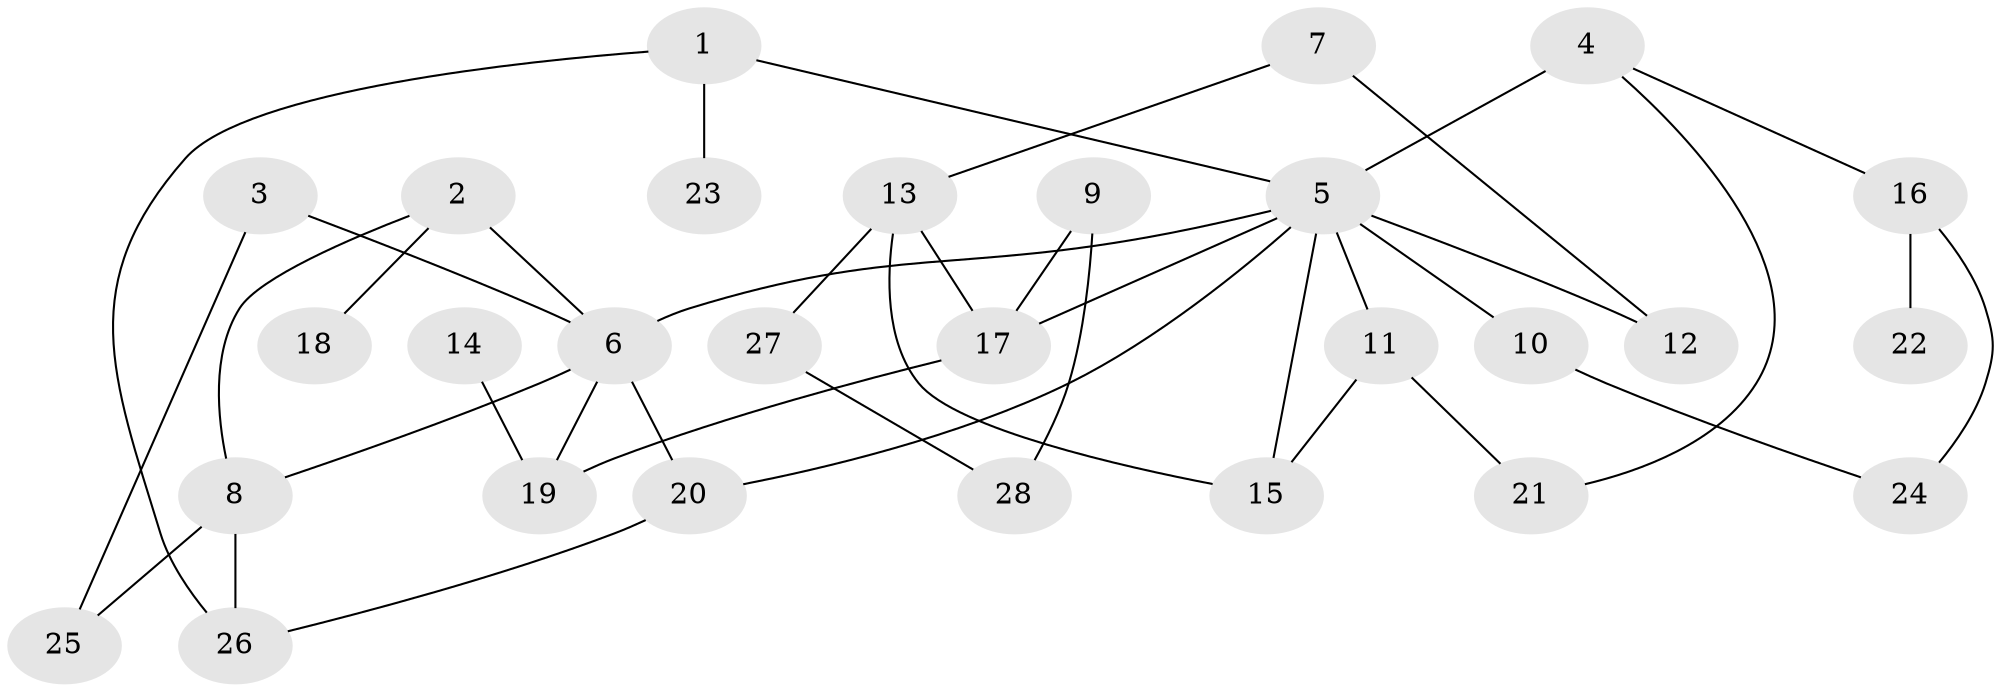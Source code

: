 // original degree distribution, {3: 0.32727272727272727, 10: 0.01818181818181818, 4: 0.05454545454545454, 2: 0.34545454545454546, 1: 0.21818181818181817, 5: 0.03636363636363636}
// Generated by graph-tools (version 1.1) at 2025/01/03/09/25 03:01:09]
// undirected, 28 vertices, 39 edges
graph export_dot {
graph [start="1"]
  node [color=gray90,style=filled];
  1;
  2;
  3;
  4;
  5;
  6;
  7;
  8;
  9;
  10;
  11;
  12;
  13;
  14;
  15;
  16;
  17;
  18;
  19;
  20;
  21;
  22;
  23;
  24;
  25;
  26;
  27;
  28;
  1 -- 5 [weight=1.0];
  1 -- 23 [weight=1.0];
  1 -- 26 [weight=1.0];
  2 -- 6 [weight=2.0];
  2 -- 8 [weight=1.0];
  2 -- 18 [weight=1.0];
  3 -- 6 [weight=1.0];
  3 -- 25 [weight=1.0];
  4 -- 5 [weight=2.0];
  4 -- 16 [weight=1.0];
  4 -- 21 [weight=1.0];
  5 -- 6 [weight=1.0];
  5 -- 10 [weight=1.0];
  5 -- 11 [weight=1.0];
  5 -- 12 [weight=1.0];
  5 -- 15 [weight=1.0];
  5 -- 17 [weight=1.0];
  5 -- 20 [weight=1.0];
  6 -- 8 [weight=1.0];
  6 -- 19 [weight=1.0];
  6 -- 20 [weight=1.0];
  7 -- 12 [weight=1.0];
  7 -- 13 [weight=1.0];
  8 -- 25 [weight=1.0];
  8 -- 26 [weight=1.0];
  9 -- 17 [weight=1.0];
  9 -- 28 [weight=1.0];
  10 -- 24 [weight=1.0];
  11 -- 15 [weight=1.0];
  11 -- 21 [weight=1.0];
  13 -- 15 [weight=1.0];
  13 -- 17 [weight=1.0];
  13 -- 27 [weight=1.0];
  14 -- 19 [weight=1.0];
  16 -- 22 [weight=1.0];
  16 -- 24 [weight=1.0];
  17 -- 19 [weight=1.0];
  20 -- 26 [weight=1.0];
  27 -- 28 [weight=1.0];
}
